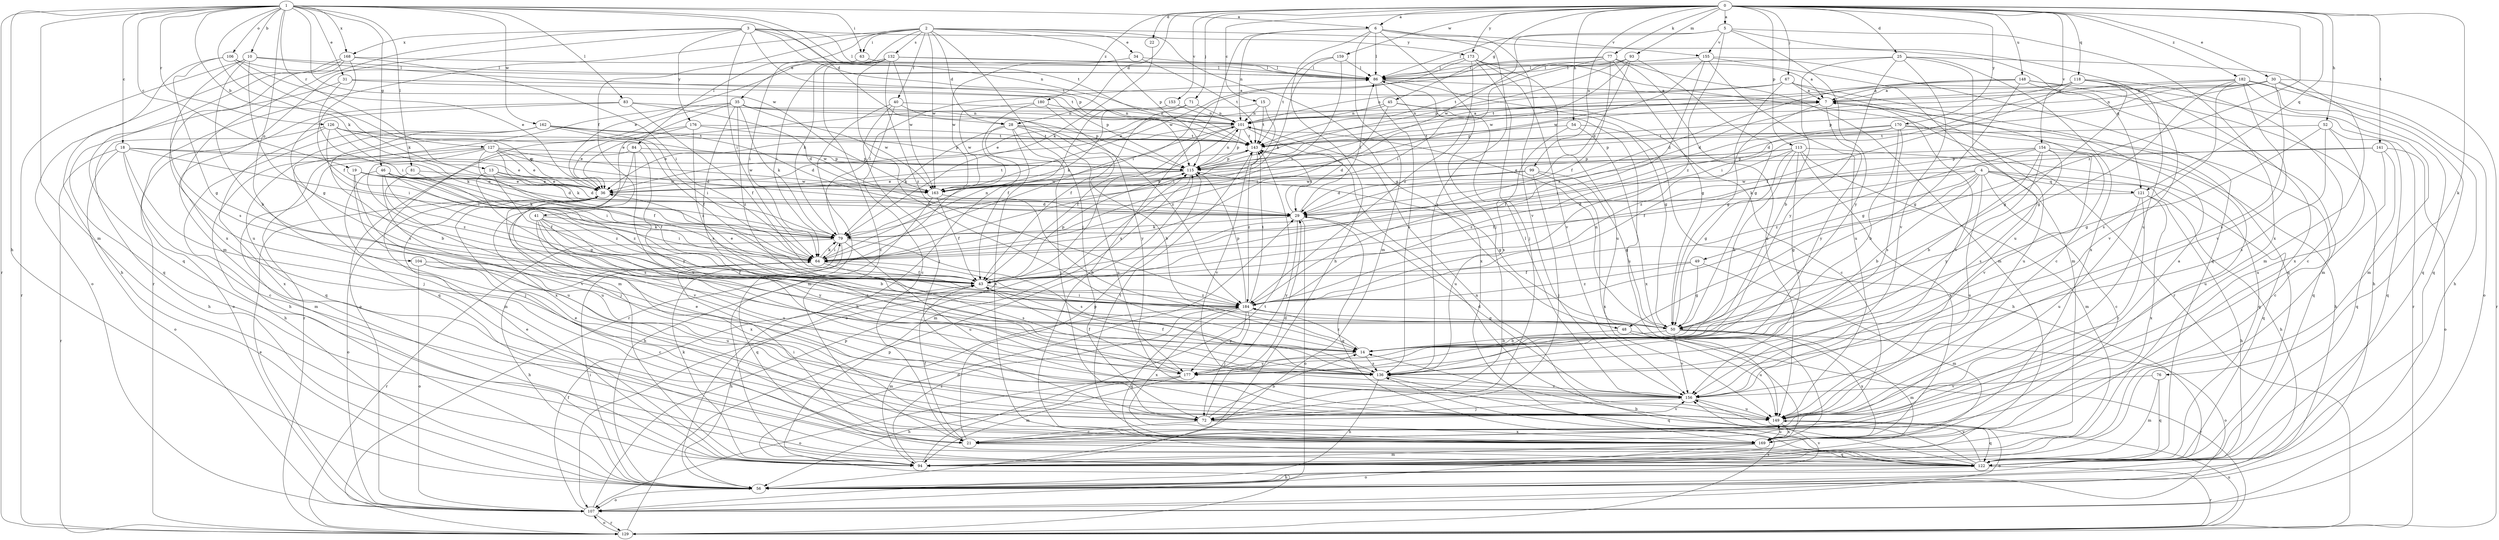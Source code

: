 strict digraph  {
0;
1;
2;
3;
4;
5;
6;
7;
10;
13;
14;
15;
18;
19;
21;
22;
25;
28;
29;
30;
31;
34;
35;
36;
40;
41;
43;
45;
46;
48;
49;
50;
52;
54;
56;
63;
64;
67;
71;
72;
76;
77;
79;
81;
83;
84;
86;
93;
94;
99;
101;
104;
106;
107;
113;
115;
118;
121;
122;
126;
127;
129;
132;
136;
141;
143;
148;
149;
153;
154;
155;
156;
159;
162;
163;
168;
169;
170;
173;
176;
177;
180;
182;
184;
0 -> 5  [label=a];
0 -> 6  [label=a];
0 -> 15  [label=c];
0 -> 22  [label=d];
0 -> 25  [label=d];
0 -> 28  [label=d];
0 -> 30  [label=e];
0 -> 45  [label=g];
0 -> 52  [label=h];
0 -> 54  [label=h];
0 -> 67  [label=j];
0 -> 71  [label=j];
0 -> 76  [label=k];
0 -> 77  [label=k];
0 -> 93  [label=m];
0 -> 99  [label=n];
0 -> 113  [label=p];
0 -> 118  [label=q];
0 -> 121  [label=q];
0 -> 141  [label=t];
0 -> 148  [label=u];
0 -> 153  [label=v];
0 -> 154  [label=v];
0 -> 159  [label=w];
0 -> 170  [label=y];
0 -> 173  [label=y];
0 -> 180  [label=z];
0 -> 182  [label=z];
0 -> 184  [label=z];
1 -> 6  [label=a];
1 -> 10  [label=b];
1 -> 13  [label=b];
1 -> 18  [label=c];
1 -> 19  [label=c];
1 -> 28  [label=d];
1 -> 31  [label=e];
1 -> 46  [label=g];
1 -> 56  [label=h];
1 -> 63  [label=i];
1 -> 79  [label=k];
1 -> 81  [label=l];
1 -> 83  [label=l];
1 -> 94  [label=m];
1 -> 104  [label=o];
1 -> 106  [label=o];
1 -> 126  [label=r];
1 -> 127  [label=r];
1 -> 129  [label=r];
1 -> 143  [label=t];
1 -> 162  [label=w];
1 -> 163  [label=w];
1 -> 168  [label=x];
2 -> 28  [label=d];
2 -> 34  [label=e];
2 -> 35  [label=e];
2 -> 40  [label=f];
2 -> 41  [label=f];
2 -> 48  [label=g];
2 -> 63  [label=i];
2 -> 72  [label=j];
2 -> 84  [label=l];
2 -> 115  [label=p];
2 -> 121  [label=q];
2 -> 129  [label=r];
2 -> 132  [label=s];
2 -> 163  [label=w];
3 -> 64  [label=i];
3 -> 86  [label=l];
3 -> 94  [label=m];
3 -> 101  [label=n];
3 -> 115  [label=p];
3 -> 143  [label=t];
3 -> 168  [label=x];
3 -> 169  [label=x];
3 -> 173  [label=y];
3 -> 176  [label=y];
4 -> 14  [label=b];
4 -> 21  [label=c];
4 -> 43  [label=f];
4 -> 48  [label=g];
4 -> 49  [label=g];
4 -> 56  [label=h];
4 -> 121  [label=q];
4 -> 122  [label=q];
4 -> 149  [label=u];
4 -> 163  [label=w];
5 -> 86  [label=l];
5 -> 149  [label=u];
5 -> 155  [label=v];
5 -> 163  [label=w];
5 -> 169  [label=x];
5 -> 177  [label=y];
5 -> 184  [label=z];
6 -> 56  [label=h];
6 -> 72  [label=j];
6 -> 86  [label=l];
6 -> 94  [label=m];
6 -> 101  [label=n];
6 -> 136  [label=s];
6 -> 155  [label=v];
6 -> 156  [label=v];
6 -> 169  [label=x];
7 -> 101  [label=n];
7 -> 115  [label=p];
7 -> 149  [label=u];
7 -> 156  [label=v];
7 -> 177  [label=y];
7 -> 184  [label=z];
10 -> 14  [label=b];
10 -> 50  [label=g];
10 -> 86  [label=l];
10 -> 129  [label=r];
10 -> 136  [label=s];
10 -> 143  [label=t];
13 -> 29  [label=d];
13 -> 36  [label=e];
13 -> 43  [label=f];
13 -> 136  [label=s];
13 -> 163  [label=w];
14 -> 136  [label=s];
14 -> 177  [label=y];
14 -> 184  [label=z];
15 -> 64  [label=i];
15 -> 79  [label=k];
15 -> 101  [label=n];
15 -> 143  [label=t];
18 -> 21  [label=c];
18 -> 36  [label=e];
18 -> 64  [label=i];
18 -> 72  [label=j];
18 -> 107  [label=o];
18 -> 115  [label=p];
18 -> 129  [label=r];
19 -> 36  [label=e];
19 -> 64  [label=i];
19 -> 149  [label=u];
19 -> 156  [label=v];
19 -> 163  [label=w];
21 -> 43  [label=f];
21 -> 64  [label=i];
21 -> 115  [label=p];
21 -> 122  [label=q];
22 -> 79  [label=k];
25 -> 14  [label=b];
25 -> 86  [label=l];
25 -> 94  [label=m];
25 -> 149  [label=u];
25 -> 156  [label=v];
25 -> 169  [label=x];
25 -> 177  [label=y];
28 -> 14  [label=b];
28 -> 56  [label=h];
28 -> 72  [label=j];
28 -> 79  [label=k];
28 -> 143  [label=t];
28 -> 149  [label=u];
28 -> 169  [label=x];
29 -> 79  [label=k];
29 -> 86  [label=l];
29 -> 107  [label=o];
29 -> 122  [label=q];
29 -> 143  [label=t];
29 -> 177  [label=y];
30 -> 7  [label=a];
30 -> 29  [label=d];
30 -> 101  [label=n];
30 -> 107  [label=o];
30 -> 115  [label=p];
30 -> 122  [label=q];
30 -> 129  [label=r];
30 -> 136  [label=s];
31 -> 7  [label=a];
31 -> 64  [label=i];
31 -> 115  [label=p];
31 -> 122  [label=q];
34 -> 86  [label=l];
34 -> 143  [label=t];
34 -> 163  [label=w];
35 -> 79  [label=k];
35 -> 94  [label=m];
35 -> 101  [label=n];
35 -> 107  [label=o];
35 -> 115  [label=p];
35 -> 129  [label=r];
35 -> 136  [label=s];
35 -> 163  [label=w];
35 -> 184  [label=z];
36 -> 29  [label=d];
36 -> 107  [label=o];
36 -> 143  [label=t];
36 -> 156  [label=v];
40 -> 21  [label=c];
40 -> 72  [label=j];
40 -> 94  [label=m];
40 -> 101  [label=n];
40 -> 184  [label=z];
41 -> 14  [label=b];
41 -> 64  [label=i];
41 -> 79  [label=k];
41 -> 136  [label=s];
41 -> 149  [label=u];
41 -> 169  [label=x];
41 -> 177  [label=y];
43 -> 36  [label=e];
43 -> 56  [label=h];
43 -> 115  [label=p];
43 -> 184  [label=z];
45 -> 21  [label=c];
45 -> 36  [label=e];
45 -> 64  [label=i];
45 -> 101  [label=n];
45 -> 149  [label=u];
46 -> 29  [label=d];
46 -> 36  [label=e];
46 -> 43  [label=f];
46 -> 50  [label=g];
46 -> 72  [label=j];
46 -> 79  [label=k];
46 -> 149  [label=u];
46 -> 184  [label=z];
48 -> 14  [label=b];
48 -> 129  [label=r];
48 -> 149  [label=u];
49 -> 43  [label=f];
49 -> 50  [label=g];
49 -> 94  [label=m];
49 -> 184  [label=z];
50 -> 14  [label=b];
50 -> 64  [label=i];
50 -> 94  [label=m];
50 -> 101  [label=n];
50 -> 107  [label=o];
50 -> 156  [label=v];
50 -> 169  [label=x];
52 -> 50  [label=g];
52 -> 122  [label=q];
52 -> 136  [label=s];
52 -> 143  [label=t];
52 -> 149  [label=u];
54 -> 56  [label=h];
54 -> 136  [label=s];
54 -> 143  [label=t];
54 -> 169  [label=x];
56 -> 64  [label=i];
56 -> 107  [label=o];
56 -> 156  [label=v];
63 -> 64  [label=i];
63 -> 86  [label=l];
64 -> 43  [label=f];
64 -> 56  [label=h];
64 -> 79  [label=k];
64 -> 101  [label=n];
64 -> 136  [label=s];
67 -> 7  [label=a];
67 -> 21  [label=c];
67 -> 36  [label=e];
67 -> 50  [label=g];
67 -> 101  [label=n];
67 -> 122  [label=q];
71 -> 36  [label=e];
71 -> 43  [label=f];
71 -> 101  [label=n];
72 -> 14  [label=b];
72 -> 21  [label=c];
72 -> 29  [label=d];
72 -> 156  [label=v];
72 -> 169  [label=x];
76 -> 94  [label=m];
76 -> 122  [label=q];
76 -> 156  [label=v];
77 -> 43  [label=f];
77 -> 50  [label=g];
77 -> 64  [label=i];
77 -> 86  [label=l];
77 -> 94  [label=m];
77 -> 149  [label=u];
77 -> 163  [label=w];
79 -> 64  [label=i];
79 -> 86  [label=l];
79 -> 122  [label=q];
79 -> 129  [label=r];
79 -> 136  [label=s];
79 -> 149  [label=u];
81 -> 36  [label=e];
81 -> 72  [label=j];
81 -> 184  [label=z];
83 -> 29  [label=d];
83 -> 43  [label=f];
83 -> 101  [label=n];
83 -> 107  [label=o];
83 -> 136  [label=s];
84 -> 94  [label=m];
84 -> 115  [label=p];
84 -> 156  [label=v];
84 -> 169  [label=x];
84 -> 177  [label=y];
86 -> 7  [label=a];
86 -> 50  [label=g];
86 -> 136  [label=s];
86 -> 169  [label=x];
93 -> 29  [label=d];
93 -> 50  [label=g];
93 -> 86  [label=l];
93 -> 115  [label=p];
93 -> 143  [label=t];
93 -> 163  [label=w];
94 -> 36  [label=e];
94 -> 79  [label=k];
94 -> 143  [label=t];
94 -> 184  [label=z];
99 -> 29  [label=d];
99 -> 36  [label=e];
99 -> 50  [label=g];
99 -> 72  [label=j];
99 -> 163  [label=w];
99 -> 169  [label=x];
101 -> 7  [label=a];
101 -> 29  [label=d];
101 -> 36  [label=e];
101 -> 43  [label=f];
101 -> 107  [label=o];
101 -> 115  [label=p];
101 -> 143  [label=t];
104 -> 21  [label=c];
104 -> 43  [label=f];
104 -> 107  [label=o];
104 -> 149  [label=u];
106 -> 36  [label=e];
106 -> 50  [label=g];
106 -> 56  [label=h];
106 -> 79  [label=k];
106 -> 86  [label=l];
107 -> 36  [label=e];
107 -> 43  [label=f];
107 -> 115  [label=p];
107 -> 129  [label=r];
113 -> 14  [label=b];
113 -> 36  [label=e];
113 -> 50  [label=g];
113 -> 94  [label=m];
113 -> 115  [label=p];
113 -> 122  [label=q];
113 -> 156  [label=v];
113 -> 169  [label=x];
113 -> 184  [label=z];
115 -> 36  [label=e];
115 -> 50  [label=g];
115 -> 94  [label=m];
115 -> 101  [label=n];
115 -> 163  [label=w];
118 -> 7  [label=a];
118 -> 21  [label=c];
118 -> 29  [label=d];
118 -> 43  [label=f];
118 -> 50  [label=g];
118 -> 143  [label=t];
118 -> 156  [label=v];
118 -> 169  [label=x];
121 -> 21  [label=c];
121 -> 29  [label=d];
121 -> 56  [label=h];
121 -> 149  [label=u];
121 -> 169  [label=x];
122 -> 14  [label=b];
122 -> 56  [label=h];
122 -> 101  [label=n];
122 -> 129  [label=r];
122 -> 156  [label=v];
126 -> 36  [label=e];
126 -> 56  [label=h];
126 -> 64  [label=i];
126 -> 79  [label=k];
126 -> 143  [label=t];
126 -> 163  [label=w];
126 -> 169  [label=x];
127 -> 29  [label=d];
127 -> 36  [label=e];
127 -> 43  [label=f];
127 -> 56  [label=h];
127 -> 79  [label=k];
127 -> 94  [label=m];
127 -> 115  [label=p];
127 -> 163  [label=w];
127 -> 184  [label=z];
129 -> 29  [label=d];
129 -> 107  [label=o];
129 -> 115  [label=p];
129 -> 136  [label=s];
129 -> 149  [label=u];
132 -> 7  [label=a];
132 -> 14  [label=b];
132 -> 21  [label=c];
132 -> 36  [label=e];
132 -> 64  [label=i];
132 -> 79  [label=k];
132 -> 86  [label=l];
132 -> 163  [label=w];
132 -> 184  [label=z];
136 -> 43  [label=f];
136 -> 56  [label=h];
136 -> 122  [label=q];
136 -> 156  [label=v];
141 -> 21  [label=c];
141 -> 79  [label=k];
141 -> 107  [label=o];
141 -> 115  [label=p];
141 -> 122  [label=q];
143 -> 115  [label=p];
143 -> 149  [label=u];
143 -> 156  [label=v];
143 -> 184  [label=z];
148 -> 7  [label=a];
148 -> 29  [label=d];
148 -> 50  [label=g];
148 -> 56  [label=h];
148 -> 94  [label=m];
148 -> 129  [label=r];
148 -> 143  [label=t];
149 -> 7  [label=a];
149 -> 36  [label=e];
149 -> 107  [label=o];
149 -> 122  [label=q];
149 -> 169  [label=x];
153 -> 43  [label=f];
153 -> 101  [label=n];
154 -> 14  [label=b];
154 -> 43  [label=f];
154 -> 115  [label=p];
154 -> 136  [label=s];
154 -> 149  [label=u];
154 -> 156  [label=v];
154 -> 177  [label=y];
154 -> 184  [label=z];
155 -> 86  [label=l];
155 -> 94  [label=m];
155 -> 122  [label=q];
155 -> 149  [label=u];
155 -> 163  [label=w];
155 -> 184  [label=z];
156 -> 29  [label=d];
156 -> 72  [label=j];
156 -> 86  [label=l];
156 -> 149  [label=u];
159 -> 64  [label=i];
159 -> 79  [label=k];
159 -> 86  [label=l];
159 -> 143  [label=t];
162 -> 14  [label=b];
162 -> 29  [label=d];
162 -> 43  [label=f];
162 -> 56  [label=h];
162 -> 64  [label=i];
162 -> 122  [label=q];
162 -> 143  [label=t];
163 -> 14  [label=b];
163 -> 43  [label=f];
163 -> 56  [label=h];
168 -> 43  [label=f];
168 -> 64  [label=i];
168 -> 86  [label=l];
168 -> 107  [label=o];
168 -> 122  [label=q];
168 -> 149  [label=u];
169 -> 36  [label=e];
169 -> 94  [label=m];
169 -> 107  [label=o];
169 -> 143  [label=t];
169 -> 149  [label=u];
170 -> 14  [label=b];
170 -> 43  [label=f];
170 -> 56  [label=h];
170 -> 64  [label=i];
170 -> 115  [label=p];
170 -> 122  [label=q];
170 -> 136  [label=s];
170 -> 143  [label=t];
173 -> 64  [label=i];
173 -> 72  [label=j];
173 -> 86  [label=l];
173 -> 129  [label=r];
173 -> 149  [label=u];
173 -> 156  [label=v];
173 -> 184  [label=z];
176 -> 36  [label=e];
176 -> 115  [label=p];
176 -> 122  [label=q];
176 -> 143  [label=t];
176 -> 184  [label=z];
177 -> 43  [label=f];
177 -> 56  [label=h];
177 -> 94  [label=m];
177 -> 107  [label=o];
180 -> 101  [label=n];
180 -> 129  [label=r];
180 -> 163  [label=w];
180 -> 177  [label=y];
182 -> 7  [label=a];
182 -> 50  [label=g];
182 -> 56  [label=h];
182 -> 64  [label=i];
182 -> 94  [label=m];
182 -> 122  [label=q];
182 -> 136  [label=s];
182 -> 156  [label=v];
184 -> 50  [label=g];
184 -> 72  [label=j];
184 -> 94  [label=m];
184 -> 115  [label=p];
184 -> 122  [label=q];
184 -> 143  [label=t];
184 -> 169  [label=x];
184 -> 177  [label=y];
}

